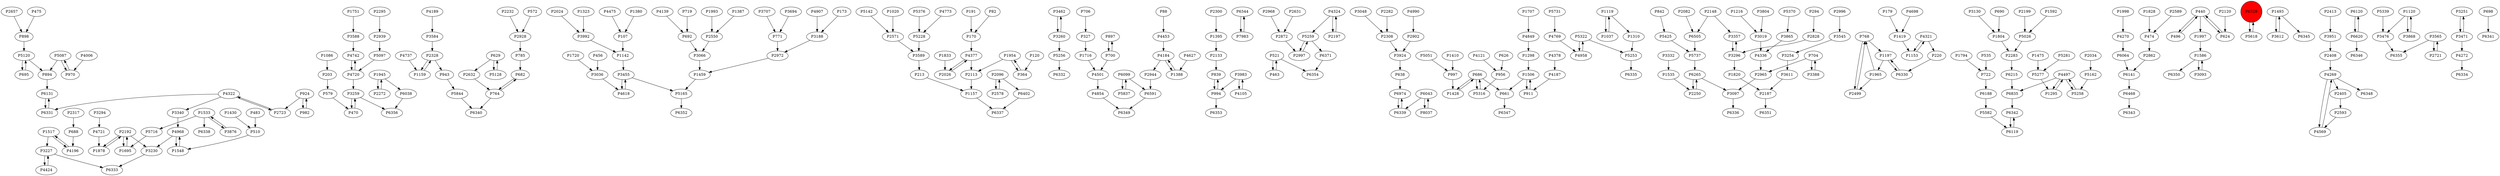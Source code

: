 digraph {
	P2657 -> P898
	P3588 -> P4742
	P2928 -> P785
	P3188 -> P2972
	P2328 -> P1159
	P5142 -> P2571
	P3462 -> P3260
	P897 -> P700
	P2300 -> P1395
	P6131 -> P6331
	P982 -> P924
	P4501 -> P4854
	P6344 -> P7983
	P3707 -> P771
	P5259 -> P6371
	P3048 -> P2308
	P1298 -> P1506
	P839 -> P994
	P5322 -> P4958
	P1216 -> P3019
	P3611 -> P2187
	P470 -> P3259
	P2828 -> P3296
	P1533 -> P6338
	P4105 -> P3983
	P768 -> P1197
	P2192 -> P3230
	P1535 -> P2250
	P1804 -> P2283
	P4121 -> P956
	P997 -> P1428
	P2272 -> P1945
	P4849 -> P1298
	P191 -> P170
	P4377 -> P2113
	P364 -> P1954
	P5376 -> P5228
	P6330 -> P1197
	P970 -> P5087
	P700 -> P897
	P2295 -> P2939
	P2232 -> P2928
	P1119 -> P1037
	P4968 -> P3230
	P4720 -> P3259
	P6099 -> P6591
	P4854 -> P6349
	P4990 -> P2902
	P5087 -> P970
	P1475 -> P5277
	P3260 -> P5256
	P1410 -> P997
	P4189 -> P3584
	P1878 -> P2192
	P2862 -> P6141
	P440 -> P496
	P1965 -> P768
	P2096 -> P6402
	P2939 -> P5097
	P5844 -> P6340
	P5097 -> P4720
	P1586 -> P6350
	P1153 -> P4321
	P6329 -> P5618
	P4769 -> P4958
	P1493 -> P3612
	P3951 -> P2408
	P2499 -> P768
	P474 -> P2862
	P1716 -> P4501
	P4322 -> P3340
	P686 -> P5316
	P2120 -> P624
	P3589 -> P213
	P6120 -> P6620
	P327 -> P1716
	P1295 -> P4497
	P3130 -> P1804
	P179 -> P1419
	P483 -> P510
	P6215 -> P6835
	P764 -> P6340
	P5258 -> P4497
	P1159 -> P2328
	P1707 -> P4849
	P5737 -> P6265
	P3992 -> P1142
	P5716 -> P1695
	P956 -> P5316
	P4269 -> P4569
	P5256 -> P6332
	P2026 -> P4377
	P2968 -> P2872
	P1120 -> P3476
	P6402 -> P6337
	P994 -> P839
	P626 -> P956
	P1506 -> P661
	P496 -> P440
	P4698 -> P1419
	P294 -> P2828
	P5051 -> P997
	P1548 -> P4968
	P5322 -> P5253
	P1828 -> P474
	P3227 -> P6333
	P2187 -> P6351
	P3455 -> P5165
	P1506 -> P911
	P629 -> P2632
	P1119 -> P1310
	P3357 -> P3296
	P4139 -> P692
	P6331 -> P6131
	P1517 -> P3227
	P722 -> P6188
	P3251 -> P3471
	P6064 -> P6141
	P4497 -> P1295
	P4272 -> P6334
	P579 -> P470
	P1419 -> P1153
	P661 -> P6347
	P6468 -> P6343
	P521 -> P6354
	P1751 -> P3588
	P1820 -> P2187
	P5253 -> P6335
	P4184 -> P2944
	P5316 -> P686
	P3019 -> P4336
	P6265 -> P2250
	P3093 -> P1586
	P4377 -> P2026
	P2408 -> P4269
	P924 -> P982
	P213 -> P1157
	P6265 -> P3097
	P2192 -> P1878
	P771 -> P2972
	P5370 -> P3865
	P2282 -> P2308
	P1428 -> P686
	P2571 -> P3589
	P3036 -> P4618
	P5281 -> P5277
	P5228 -> P3589
	P7983 -> P6344
	P1430 -> P510
	P2413 -> P3951
	P5731 -> P4769
	P6620 -> P6346
	P4196 -> P1517
	P440 -> P624
	P1965 -> P2499
	P1310 -> P5253
	P5425 -> P5737
	P1037 -> P1119
	P6835 -> P6342
	P3983 -> P994
	P3259 -> P6356
	P3612 -> P1493
	P2113 -> P1157
	P475 -> P898
	P2593 -> P4569
	P3260 -> P3462
	P82 -> P170
	P624 -> P440
	P4322 -> P6331
	P924 -> P2723
	P8037 -> P6043
	P1459 -> P5165
	P1533 -> P5716
	P2317 -> P688
	P3865 -> P4336
	P4958 -> P5322
	P994 -> P6353
	P1945 -> P2272
	P1197 -> P1965
	P700 -> P4501
	P6591 -> P6349
	P2632 -> P764
	P2631 -> P2872
	P107 -> P1142
	P6043 -> P8037
	P3545 -> P3254
	P3455 -> P4618
	P1142 -> P3455
	P1954 -> P2113
	P695 -> P5120
	P1997 -> P1586
	P3259 -> P470
	P2082 -> P6505
	P5277 -> P1295
	P5162 -> P5258
	P1395 -> P2133
	P686 -> P1428
	P3471 -> P4272
	P2148 -> P6505
	P3230 -> P6333
	P2283 -> P6215
	P3340 -> P4968
	P463 -> P521
	P4742 -> P4720
	P2250 -> P6265
	P6043 -> P6339
	P4378 -> P4187
	P6188 -> P5582
	P764 -> P682
	P4270 -> P6064
	P2589 -> P474
	P1020 -> P2571
	P2199 -> P5026
	P5120 -> P894
	P510 -> P1548
	P5165 -> P6352
	P1993 -> P2550
	P4453 -> P4184
	P1388 -> P4184
	P690 -> P1804
	P2972 -> P1459
	P943 -> P5844
	P6620 -> P6120
	P4324 -> P5259
	P6038 -> P6356
	P3565 -> P6355
	P706 -> P327
	P2148 -> P3357
	P4184 -> P1388
	P3565 -> P2721
	P4336 -> P2965
	P2024 -> P3992
	P2197 -> P4324
	P2996 -> P3545
	P1720 -> P3036
	P3066 -> P1459
	P638 -> P6974
	P440 -> P1997
	P629 -> P5128
	P535 -> P722
	P3476 -> P6355
	P3868 -> P1120
	P911 -> P1506
	P6099 -> P5837
	P1695 -> P2192
	P688 -> P4196
	P4321 -> P220
	P5026 -> P2283
	P2328 -> P943
	P3294 -> P4721
	P6505 -> P5737
	P768 -> P2499
	P704 -> P3388
	P2192 -> P1695
	P2034 -> P5162
	P4424 -> P3227
	P6974 -> P6339
	P682 -> P764
	P4773 -> P5228
	P1197 -> P6330
	P2405 -> P2593
	P4475 -> P107
	P3388 -> P704
	P5582 -> P6119
	P1387 -> P2550
	P3471 -> P3251
	P6119 -> P6342
	P3332 -> P1535
	P4322 -> P2723
	P2997 -> P5259
	P3983 -> P4105
	P704 -> P2965
	P1086 -> P203
	P4324 -> P2197
	P3694 -> P771
	P2872 -> P2997
	P5120 -> P695
	P898 -> P5120
	P1517 -> P4196
	P220 -> P6330
	P4627 -> P1388
	P692 -> P3066
	P4187 -> P911
	P1533 -> P3876
	P3296 -> P1820
	P2902 -> P3924
	P5259 -> P2997
	P2550 -> P3066
	P170 -> P4377
	P1493 -> P6345
	P2308 -> P3924
	P1592 -> P5026
	P4907 -> P3188
	P1380 -> P107
	P2723 -> P4322
	P3924 -> P638
	P4497 -> P6835
	P4269 -> P2405
	P4721 -> P1878
	P1323 -> P3992
	P2721 -> P3565
	P88 -> P4453
	P2096 -> P2578
	P4269 -> P6348
	P1833 -> P2026
	P698 -> P6341
	P1998 -> P4270
	P1120 -> P3868
	P1954 -> P364
	P3584 -> P2328
	P173 -> P3188
	P5087 -> P894
	P3876 -> P1533
	P4006 -> P970
	P2578 -> P2096
	P3097 -> P6336
	P4569 -> P4269
	P3254 -> P3611
	P1794 -> P722
	P2944 -> P6591
	P120 -> P364
	P3296 -> P3357
	P6339 -> P6974
	P6342 -> P6119
	P3804 -> P3019
	P4321 -> P1153
	P719 -> P692
	P1157 -> P6337
	P5128 -> P629
	P842 -> P5425
	P1945 -> P6038
	P521 -> P463
	P5339 -> P3476
	P4618 -> P3455
	P4497 -> P5258
	P4968 -> P1548
	P572 -> P2928
	P3227 -> P4424
	P6141 -> P6468
	P4737 -> P1159
	P4720 -> P4742
	P1586 -> P3093
	P5837 -> P6099
	P5618 -> P6329
	P2133 -> P839
	P203 -> P579
	P686 -> P661
	P785 -> P682
	P2965 -> P3097
	P894 -> P6131
	P6371 -> P6354
	P456 -> P3036
	P6329 [shape=circle]
	P6329 [style=filled]
	P6329 [fillcolor=red]
}